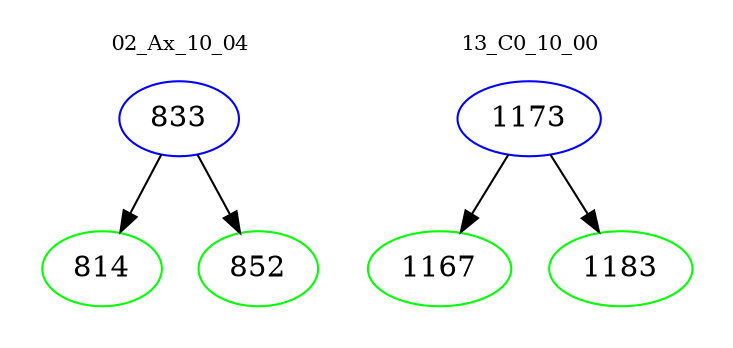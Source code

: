 digraph{
subgraph cluster_0 {
color = white
label = "02_Ax_10_04";
fontsize=10;
T0_833 [label="833", color="blue"]
T0_833 -> T0_814 [color="black"]
T0_814 [label="814", color="green"]
T0_833 -> T0_852 [color="black"]
T0_852 [label="852", color="green"]
}
subgraph cluster_1 {
color = white
label = "13_C0_10_00";
fontsize=10;
T1_1173 [label="1173", color="blue"]
T1_1173 -> T1_1167 [color="black"]
T1_1167 [label="1167", color="green"]
T1_1173 -> T1_1183 [color="black"]
T1_1183 [label="1183", color="green"]
}
}
